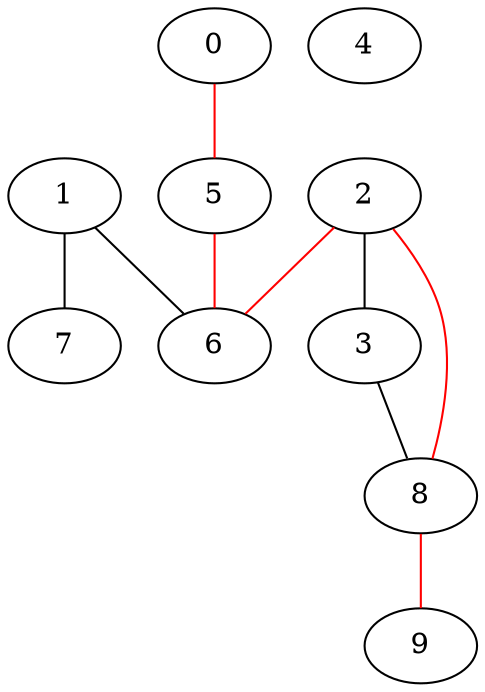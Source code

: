 graph two{
	0 -- 5[color=red];
	1 -- 6;
	1 -- 7;
	2 -- 3;
	2 -- 6[color=red];
	2 -- 8[color=red];
	3 -- 8;
	4;
	5 -- 6[color=red];
	6;
	7;
	8 -- 9[color=red];
	9
}
